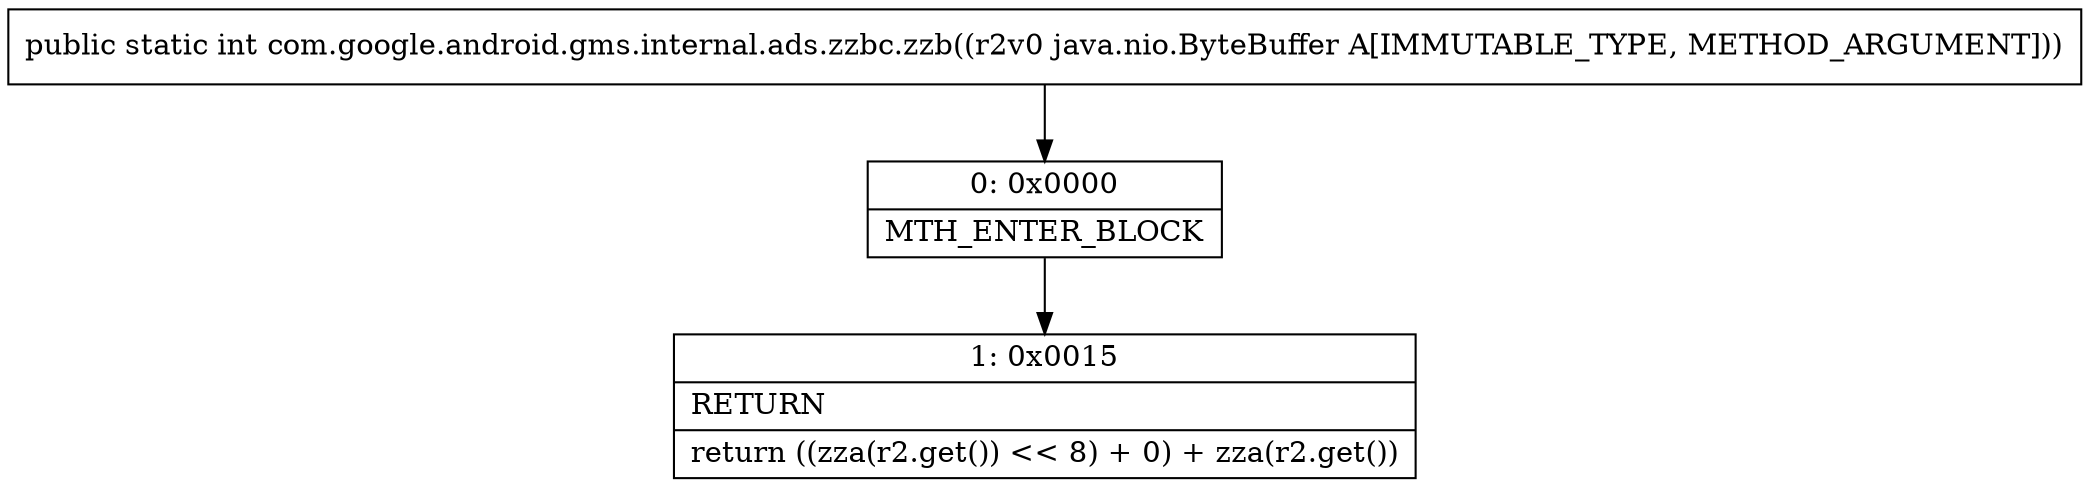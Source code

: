 digraph "CFG forcom.google.android.gms.internal.ads.zzbc.zzb(Ljava\/nio\/ByteBuffer;)I" {
Node_0 [shape=record,label="{0\:\ 0x0000|MTH_ENTER_BLOCK\l}"];
Node_1 [shape=record,label="{1\:\ 0x0015|RETURN\l|return ((zza(r2.get()) \<\< 8) + 0) + zza(r2.get())\l}"];
MethodNode[shape=record,label="{public static int com.google.android.gms.internal.ads.zzbc.zzb((r2v0 java.nio.ByteBuffer A[IMMUTABLE_TYPE, METHOD_ARGUMENT])) }"];
MethodNode -> Node_0;
Node_0 -> Node_1;
}

